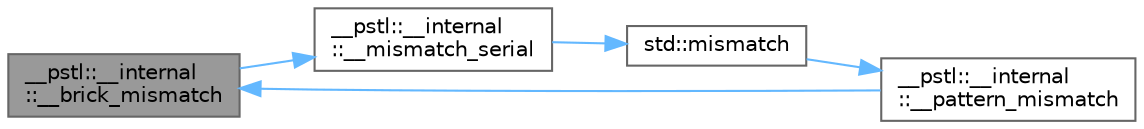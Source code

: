 digraph "__pstl::__internal::__brick_mismatch"
{
 // LATEX_PDF_SIZE
  bgcolor="transparent";
  edge [fontname=Helvetica,fontsize=10,labelfontname=Helvetica,labelfontsize=10];
  node [fontname=Helvetica,fontsize=10,shape=box,height=0.2,width=0.4];
  rankdir="LR";
  Node1 [id="Node000001",label="__pstl::__internal\l::__brick_mismatch",height=0.2,width=0.4,color="gray40", fillcolor="grey60", style="filled", fontcolor="black",tooltip=" "];
  Node1 -> Node2 [id="edge5_Node000001_Node000002",color="steelblue1",style="solid",tooltip=" "];
  Node2 [id="Node000002",label="__pstl::__internal\l::__mismatch_serial",height=0.2,width=0.4,color="grey40", fillcolor="white", style="filled",URL="$namespace____pstl_1_1____internal.html#af6e1bf383fe96c36bfa6a803caa71076",tooltip=" "];
  Node2 -> Node3 [id="edge6_Node000002_Node000003",color="steelblue1",style="solid",tooltip=" "];
  Node3 [id="Node000003",label="std::mismatch",height=0.2,width=0.4,color="grey40", fillcolor="white", style="filled",URL="$namespacestd.html#a14e973b0980afe3afbceb376817e29f0",tooltip=" "];
  Node3 -> Node4 [id="edge7_Node000003_Node000004",color="steelblue1",style="solid",tooltip=" "];
  Node4 [id="Node000004",label="__pstl::__internal\l::__pattern_mismatch",height=0.2,width=0.4,color="grey40", fillcolor="white", style="filled",URL="$namespace____pstl_1_1____internal.html#af94c79334ec95c8bccf8ce29d207f8b2",tooltip=" "];
  Node4 -> Node1 [id="edge8_Node000004_Node000001",color="steelblue1",style="solid",tooltip=" "];
}
